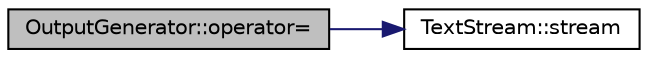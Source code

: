 digraph "OutputGenerator::operator="
{
 // LATEX_PDF_SIZE
  edge [fontname="Helvetica",fontsize="10",labelfontname="Helvetica",labelfontsize="10"];
  node [fontname="Helvetica",fontsize="10",shape=record];
  rankdir="LR";
  Node1 [label="OutputGenerator::operator=",height=0.2,width=0.4,color="black", fillcolor="grey75", style="filled", fontcolor="black",tooltip=" "];
  Node1 -> Node2 [color="midnightblue",fontsize="10",style="solid",fontname="Helvetica"];
  Node2 [label="TextStream::stream",height=0.2,width=0.4,color="black", fillcolor="white", style="filled",URL="$classTextStream.html#a1d61011a2d8962b0bdbec11483ae5790",tooltip=" "];
}
